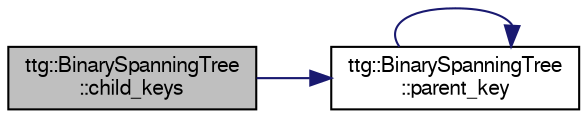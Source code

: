 digraph "ttg::BinarySpanningTree::child_keys"
{
 // LATEX_PDF_SIZE
  edge [fontname="FreeSans",fontsize="10",labelfontname="FreeSans",labelfontsize="10"];
  node [fontname="FreeSans",fontsize="10",shape=record];
  rankdir="LR";
  Node1 [label="ttg::BinarySpanningTree\l::child_keys",height=0.2,width=0.4,color="black", fillcolor="grey75", style="filled", fontcolor="black",tooltip=" "];
  Node1 -> Node2 [color="midnightblue",fontsize="10",style="solid",fontname="FreeSans"];
  Node2 [label="ttg::BinarySpanningTree\l::parent_key",height=0.2,width=0.4,color="black", fillcolor="white", style="filled",URL="$classttg_1_1_binary_spanning_tree.html#a31c570498d5fa0e40944ef57ccfc8ef1",tooltip=" "];
  Node2 -> Node2 [color="midnightblue",fontsize="10",style="solid",fontname="FreeSans"];
}
